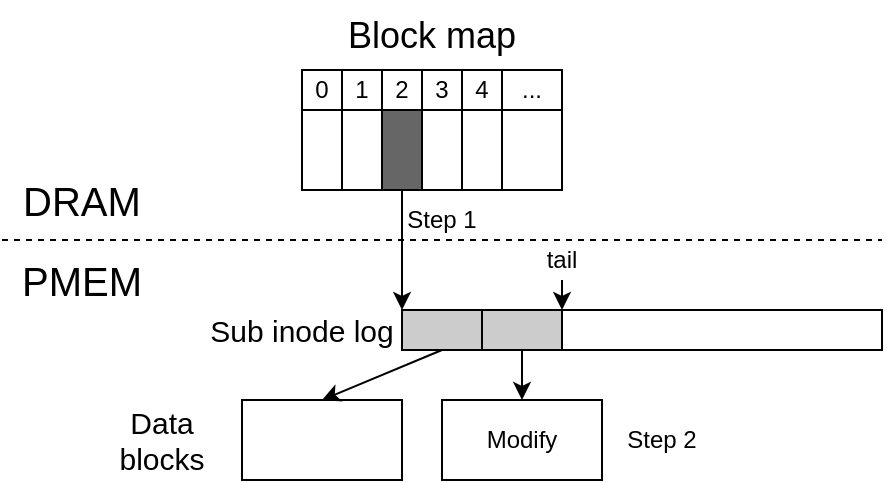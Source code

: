 <mxfile version="21.2.9" type="github">
  <diagram name="Page-1" id="yfGdIEUOPlWsQvNqbJGb">
    <mxGraphModel dx="2074" dy="1068" grid="1" gridSize="10" guides="1" tooltips="1" connect="1" arrows="1" fold="1" page="1" pageScale="1" pageWidth="850" pageHeight="1100" math="0" shadow="0">
      <root>
        <mxCell id="0" />
        <mxCell id="1" parent="0" />
        <mxCell id="IteO2M1NPeujsxkQjgeM-1" value="" style="endArrow=none;dashed=1;html=1;rounded=0;" edge="1" parent="1">
          <mxGeometry width="50" height="50" relative="1" as="geometry">
            <mxPoint y="160" as="sourcePoint" />
            <mxPoint x="440" y="160" as="targetPoint" />
          </mxGeometry>
        </mxCell>
        <mxCell id="IteO2M1NPeujsxkQjgeM-2" value="&lt;font style=&quot;font-size: 20px;&quot;&gt;DRAM&lt;/font&gt;" style="rounded=0;whiteSpace=wrap;html=1;fillColor=none;strokeColor=none;" vertex="1" parent="1">
          <mxGeometry y="120" width="80" height="40" as="geometry" />
        </mxCell>
        <mxCell id="IteO2M1NPeujsxkQjgeM-3" value="&lt;font style=&quot;font-size: 20px;&quot;&gt;PMEM&lt;/font&gt;" style="rounded=0;whiteSpace=wrap;html=1;fillColor=none;strokeColor=none;" vertex="1" parent="1">
          <mxGeometry y="160" width="80" height="40" as="geometry" />
        </mxCell>
        <mxCell id="IteO2M1NPeujsxkQjgeM-4" value="0" style="rounded=0;whiteSpace=wrap;html=1;fillColor=none;" vertex="1" parent="1">
          <mxGeometry x="150" y="75" width="20" height="20" as="geometry" />
        </mxCell>
        <mxCell id="IteO2M1NPeujsxkQjgeM-5" value="1" style="rounded=0;whiteSpace=wrap;html=1;fillColor=none;" vertex="1" parent="1">
          <mxGeometry x="170" y="75" width="20" height="20" as="geometry" />
        </mxCell>
        <mxCell id="IteO2M1NPeujsxkQjgeM-6" value="2" style="rounded=0;whiteSpace=wrap;html=1;fillColor=none;" vertex="1" parent="1">
          <mxGeometry x="190" y="75" width="20" height="20" as="geometry" />
        </mxCell>
        <mxCell id="IteO2M1NPeujsxkQjgeM-7" value="3" style="rounded=0;whiteSpace=wrap;html=1;fillColor=none;" vertex="1" parent="1">
          <mxGeometry x="210" y="75" width="20" height="20" as="geometry" />
        </mxCell>
        <mxCell id="IteO2M1NPeujsxkQjgeM-8" value="4" style="rounded=0;whiteSpace=wrap;html=1;fillColor=none;" vertex="1" parent="1">
          <mxGeometry x="230" y="75" width="20" height="20" as="geometry" />
        </mxCell>
        <mxCell id="IteO2M1NPeujsxkQjgeM-9" value="..." style="rounded=0;whiteSpace=wrap;html=1;fillColor=none;" vertex="1" parent="1">
          <mxGeometry x="250" y="75" width="30" height="20" as="geometry" />
        </mxCell>
        <mxCell id="IteO2M1NPeujsxkQjgeM-10" value="" style="rounded=0;whiteSpace=wrap;html=1;fillColor=none;" vertex="1" parent="1">
          <mxGeometry x="150" y="95" width="20" height="40" as="geometry" />
        </mxCell>
        <mxCell id="IteO2M1NPeujsxkQjgeM-11" value="" style="rounded=0;whiteSpace=wrap;html=1;fillColor=none;" vertex="1" parent="1">
          <mxGeometry x="170" y="95" width="20" height="40" as="geometry" />
        </mxCell>
        <mxCell id="IteO2M1NPeujsxkQjgeM-12" value="" style="rounded=0;whiteSpace=wrap;html=1;fillColor=#666666;" vertex="1" parent="1">
          <mxGeometry x="190" y="95" width="20" height="40" as="geometry" />
        </mxCell>
        <mxCell id="IteO2M1NPeujsxkQjgeM-13" value="" style="rounded=0;whiteSpace=wrap;html=1;fillColor=none;" vertex="1" parent="1">
          <mxGeometry x="210" y="95" width="20" height="40" as="geometry" />
        </mxCell>
        <mxCell id="IteO2M1NPeujsxkQjgeM-14" value="" style="rounded=0;whiteSpace=wrap;html=1;fillColor=none;" vertex="1" parent="1">
          <mxGeometry x="230" y="95" width="20" height="40" as="geometry" />
        </mxCell>
        <mxCell id="IteO2M1NPeujsxkQjgeM-15" value="" style="rounded=0;whiteSpace=wrap;html=1;fillColor=none;" vertex="1" parent="1">
          <mxGeometry x="250" y="95" width="30" height="40" as="geometry" />
        </mxCell>
        <mxCell id="IteO2M1NPeujsxkQjgeM-16" value="" style="rounded=0;whiteSpace=wrap;html=1;fillColor=#CCCCCC;" vertex="1" parent="1">
          <mxGeometry x="200" y="195" width="40" height="20" as="geometry" />
        </mxCell>
        <mxCell id="IteO2M1NPeujsxkQjgeM-17" value="" style="rounded=0;whiteSpace=wrap;html=1;fillColor=#CCCCCC;" vertex="1" parent="1">
          <mxGeometry x="240" y="195" width="40" height="20" as="geometry" />
        </mxCell>
        <mxCell id="IteO2M1NPeujsxkQjgeM-19" value="" style="rounded=0;whiteSpace=wrap;html=1;" vertex="1" parent="1">
          <mxGeometry x="280" y="195" width="160" height="20" as="geometry" />
        </mxCell>
        <mxCell id="IteO2M1NPeujsxkQjgeM-20" value="" style="endArrow=classic;html=1;rounded=0;exitX=0.5;exitY=1;exitDx=0;exitDy=0;entryX=0;entryY=0;entryDx=0;entryDy=0;" edge="1" parent="1" source="IteO2M1NPeujsxkQjgeM-12" target="IteO2M1NPeujsxkQjgeM-16">
          <mxGeometry width="50" height="50" relative="1" as="geometry">
            <mxPoint x="430" y="585" as="sourcePoint" />
            <mxPoint x="480" y="535" as="targetPoint" />
          </mxGeometry>
        </mxCell>
        <mxCell id="IteO2M1NPeujsxkQjgeM-21" value="&lt;font style=&quot;font-size: 15px;&quot;&gt;Sub inode log&lt;/font&gt;" style="rounded=0;whiteSpace=wrap;html=1;fillColor=none;strokeColor=none;" vertex="1" parent="1">
          <mxGeometry x="90" y="195" width="120" height="20" as="geometry" />
        </mxCell>
        <mxCell id="IteO2M1NPeujsxkQjgeM-22" value="&lt;font style=&quot;font-size: 12px;&quot;&gt;tail&lt;/font&gt;" style="rounded=0;whiteSpace=wrap;html=1;fillColor=none;strokeColor=none;" vertex="1" parent="1">
          <mxGeometry x="260" y="160" width="40" height="20" as="geometry" />
        </mxCell>
        <mxCell id="IteO2M1NPeujsxkQjgeM-24" value="" style="endArrow=classic;html=1;rounded=0;entryX=0;entryY=0;entryDx=0;entryDy=0;exitX=0.5;exitY=1;exitDx=0;exitDy=0;" edge="1" parent="1" source="IteO2M1NPeujsxkQjgeM-22">
          <mxGeometry width="50" height="50" relative="1" as="geometry">
            <mxPoint x="400" y="610" as="sourcePoint" />
            <mxPoint x="280" y="195" as="targetPoint" />
          </mxGeometry>
        </mxCell>
        <mxCell id="IteO2M1NPeujsxkQjgeM-26" value="" style="rounded=0;whiteSpace=wrap;html=1;fillColor=none;" vertex="1" parent="1">
          <mxGeometry x="120" y="240" width="80" height="40" as="geometry" />
        </mxCell>
        <mxCell id="IteO2M1NPeujsxkQjgeM-27" value="Modify" style="rounded=0;whiteSpace=wrap;html=1;fillColor=none;" vertex="1" parent="1">
          <mxGeometry x="220" y="240" width="80" height="40" as="geometry" />
        </mxCell>
        <mxCell id="IteO2M1NPeujsxkQjgeM-29" value="" style="endArrow=classic;html=1;rounded=0;exitX=0.5;exitY=1;exitDx=0;exitDy=0;entryX=0.5;entryY=0;entryDx=0;entryDy=0;" edge="1" parent="1" source="IteO2M1NPeujsxkQjgeM-16" target="IteO2M1NPeujsxkQjgeM-26">
          <mxGeometry width="50" height="50" relative="1" as="geometry">
            <mxPoint x="400" y="570" as="sourcePoint" />
            <mxPoint x="450" y="520" as="targetPoint" />
          </mxGeometry>
        </mxCell>
        <mxCell id="IteO2M1NPeujsxkQjgeM-30" value="" style="endArrow=classic;html=1;rounded=0;exitX=0.5;exitY=1;exitDx=0;exitDy=0;entryX=0.5;entryY=0;entryDx=0;entryDy=0;" edge="1" parent="1" source="IteO2M1NPeujsxkQjgeM-17" target="IteO2M1NPeujsxkQjgeM-27">
          <mxGeometry width="50" height="50" relative="1" as="geometry">
            <mxPoint x="400" y="570" as="sourcePoint" />
            <mxPoint x="450" y="520" as="targetPoint" />
          </mxGeometry>
        </mxCell>
        <mxCell id="IteO2M1NPeujsxkQjgeM-32" value="&lt;font style=&quot;font-size: 18px;&quot;&gt;Block map&lt;/font&gt;" style="rounded=0;whiteSpace=wrap;html=1;fillColor=none;strokeColor=none;" vertex="1" parent="1">
          <mxGeometry x="150" y="40" width="130" height="35" as="geometry" />
        </mxCell>
        <mxCell id="IteO2M1NPeujsxkQjgeM-33" value="&lt;font style=&quot;font-size: 15px;&quot;&gt;Data blocks&lt;/font&gt;" style="rounded=0;whiteSpace=wrap;html=1;fillColor=none;strokeColor=none;" vertex="1" parent="1">
          <mxGeometry x="40" y="240" width="80" height="40" as="geometry" />
        </mxCell>
        <mxCell id="IteO2M1NPeujsxkQjgeM-34" value="Step 1" style="rounded=0;whiteSpace=wrap;html=1;fillColor=none;strokeColor=none;" vertex="1" parent="1">
          <mxGeometry x="200" y="140" width="40" height="20" as="geometry" />
        </mxCell>
        <mxCell id="IteO2M1NPeujsxkQjgeM-39" value="Step 2" style="rounded=0;whiteSpace=wrap;html=1;fillColor=none;strokeColor=none;" vertex="1" parent="1">
          <mxGeometry x="310" y="250" width="40" height="20" as="geometry" />
        </mxCell>
      </root>
    </mxGraphModel>
  </diagram>
</mxfile>
